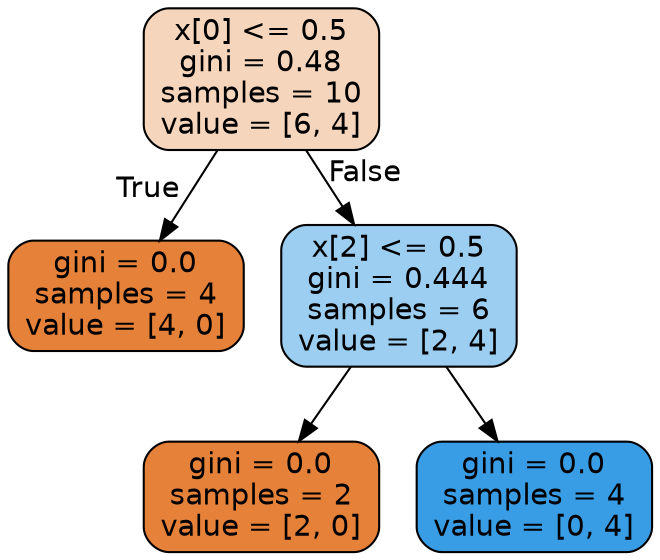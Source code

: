 digraph Tree {
node [shape=box, style="filled, rounded", color="black", fontname="helvetica"] ;
edge [fontname="helvetica"] ;
0 [label="x[0] <= 0.5\ngini = 0.48\nsamples = 10\nvalue = [6, 4]", fillcolor="#f6d5bd"] ;
1 [label="gini = 0.0\nsamples = 4\nvalue = [4, 0]", fillcolor="#e58139"] ;
0 -> 1 [labeldistance=2.5, labelangle=45, headlabel="True"] ;
2 [label="x[2] <= 0.5\ngini = 0.444\nsamples = 6\nvalue = [2, 4]", fillcolor="#9ccef2"] ;
0 -> 2 [labeldistance=2.5, labelangle=-45, headlabel="False"] ;
3 [label="gini = 0.0\nsamples = 2\nvalue = [2, 0]", fillcolor="#e58139"] ;
2 -> 3 ;
4 [label="gini = 0.0\nsamples = 4\nvalue = [0, 4]", fillcolor="#399de5"] ;
2 -> 4 ;
}